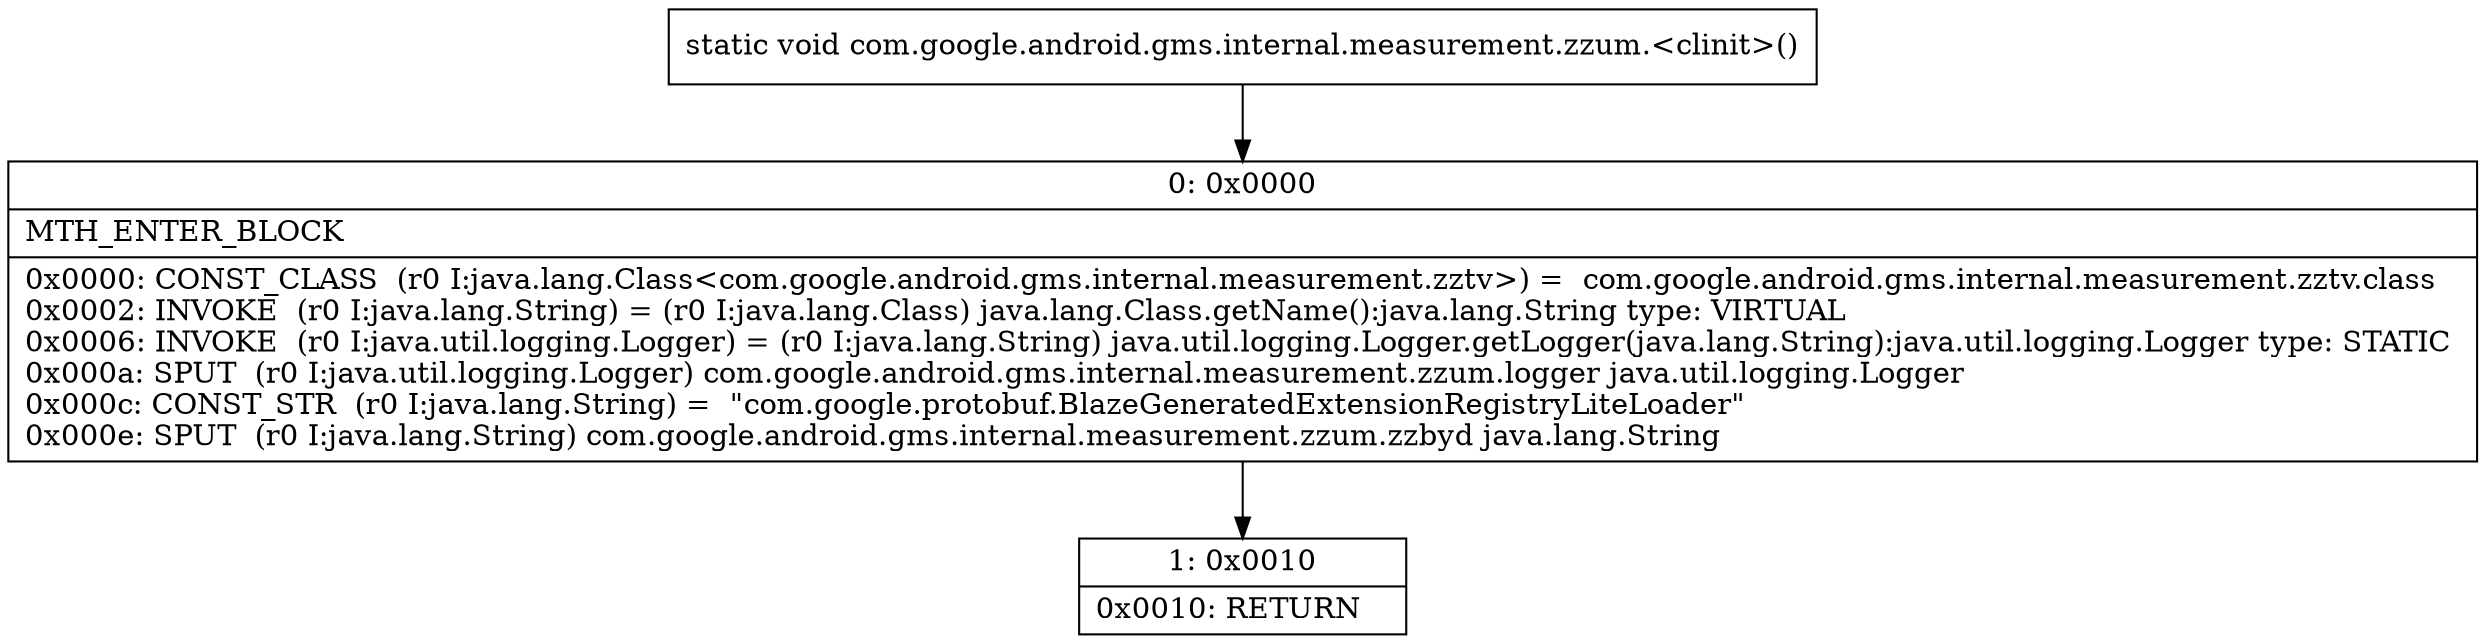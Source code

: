 digraph "CFG forcom.google.android.gms.internal.measurement.zzum.\<clinit\>()V" {
Node_0 [shape=record,label="{0\:\ 0x0000|MTH_ENTER_BLOCK\l|0x0000: CONST_CLASS  (r0 I:java.lang.Class\<com.google.android.gms.internal.measurement.zztv\>) =  com.google.android.gms.internal.measurement.zztv.class \l0x0002: INVOKE  (r0 I:java.lang.String) = (r0 I:java.lang.Class) java.lang.Class.getName():java.lang.String type: VIRTUAL \l0x0006: INVOKE  (r0 I:java.util.logging.Logger) = (r0 I:java.lang.String) java.util.logging.Logger.getLogger(java.lang.String):java.util.logging.Logger type: STATIC \l0x000a: SPUT  (r0 I:java.util.logging.Logger) com.google.android.gms.internal.measurement.zzum.logger java.util.logging.Logger \l0x000c: CONST_STR  (r0 I:java.lang.String) =  \"com.google.protobuf.BlazeGeneratedExtensionRegistryLiteLoader\" \l0x000e: SPUT  (r0 I:java.lang.String) com.google.android.gms.internal.measurement.zzum.zzbyd java.lang.String \l}"];
Node_1 [shape=record,label="{1\:\ 0x0010|0x0010: RETURN   \l}"];
MethodNode[shape=record,label="{static void com.google.android.gms.internal.measurement.zzum.\<clinit\>() }"];
MethodNode -> Node_0;
Node_0 -> Node_1;
}

